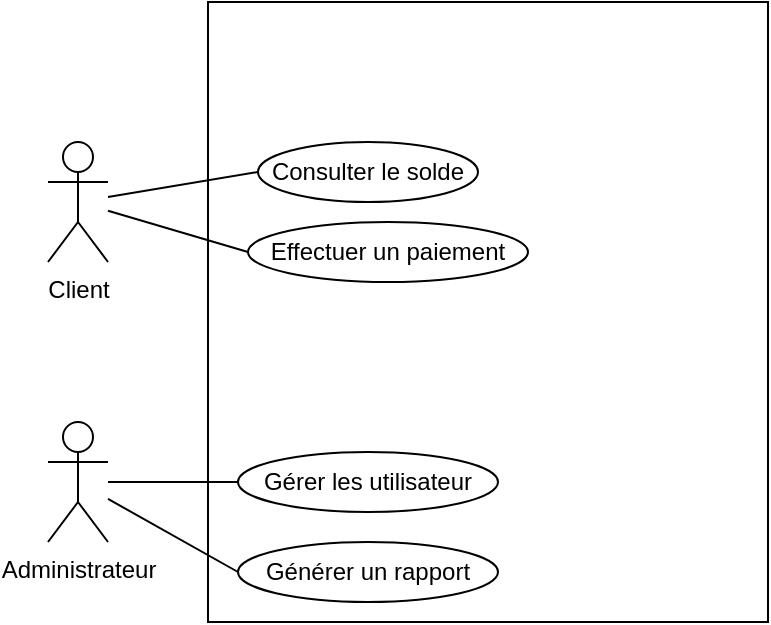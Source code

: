 <mxfile>
    <diagram id="NdbIxpRf8B5Pdf1H51cq" name="Page-1">
        <mxGraphModel dx="366" dy="643" grid="1" gridSize="10" guides="1" tooltips="1" connect="1" arrows="1" fold="1" page="1" pageScale="1" pageWidth="850" pageHeight="1100" math="0" shadow="0">
            <root>
                <mxCell id="0"/>
                <mxCell id="1" parent="0"/>
                <mxCell id="4" value="" style="rounded=0;whiteSpace=wrap;html=1;" parent="1" vertex="1">
                    <mxGeometry x="160" y="90" width="280" height="310" as="geometry"/>
                </mxCell>
                <mxCell id="2" value="Client" style="shape=umlActor;html=1;verticalLabelPosition=bottom;verticalAlign=top;align=center;" parent="1" vertex="1">
                    <mxGeometry x="80" y="160" width="30" height="60" as="geometry"/>
                </mxCell>
                <mxCell id="5" style="edgeStyle=none;html=1;endArrow=none;endFill=0;entryX=0;entryY=0.5;entryDx=0;entryDy=0;" parent="1" source="2" target="3" edge="1">
                    <mxGeometry relative="1" as="geometry"/>
                </mxCell>
                <mxCell id="3" value="Consulter le solde" style="ellipse;whiteSpace=wrap;html=1;" parent="1" vertex="1">
                    <mxGeometry x="185" y="160" width="110" height="30" as="geometry"/>
                </mxCell>
                <mxCell id="9" style="edgeStyle=none;html=1;endArrow=none;endFill=0;" edge="1" parent="1" source="6" target="8">
                    <mxGeometry relative="1" as="geometry"/>
                </mxCell>
                <mxCell id="15" style="edgeStyle=none;html=1;entryX=0;entryY=0.5;entryDx=0;entryDy=0;endArrow=none;endFill=0;" edge="1" parent="1" source="6" target="14">
                    <mxGeometry relative="1" as="geometry"/>
                </mxCell>
                <mxCell id="6" value="Administrat&lt;span style=&quot;background-color: transparent;&quot;&gt;eur&lt;/span&gt;" style="shape=umlActor;html=1;verticalLabelPosition=bottom;verticalAlign=top;align=center;" vertex="1" parent="1">
                    <mxGeometry x="80" y="300" width="30" height="60" as="geometry"/>
                </mxCell>
                <mxCell id="8" value="Gérer les utilisateur" style="ellipse;whiteSpace=wrap;html=1;" vertex="1" parent="1">
                    <mxGeometry x="175" y="315" width="130" height="30" as="geometry"/>
                </mxCell>
                <mxCell id="10" value="Effectuer un paiement" style="ellipse;whiteSpace=wrap;html=1;" vertex="1" parent="1">
                    <mxGeometry x="180" y="200" width="140" height="30" as="geometry"/>
                </mxCell>
                <mxCell id="11" style="edgeStyle=none;html=1;entryX=0;entryY=0.5;entryDx=0;entryDy=0;endArrow=none;endFill=0;" edge="1" parent="1" source="2" target="10">
                    <mxGeometry relative="1" as="geometry"/>
                </mxCell>
                <mxCell id="14" value="Générer un rapport" style="ellipse;whiteSpace=wrap;html=1;" vertex="1" parent="1">
                    <mxGeometry x="175" y="360" width="130" height="30" as="geometry"/>
                </mxCell>
            </root>
        </mxGraphModel>
    </diagram>
</mxfile>